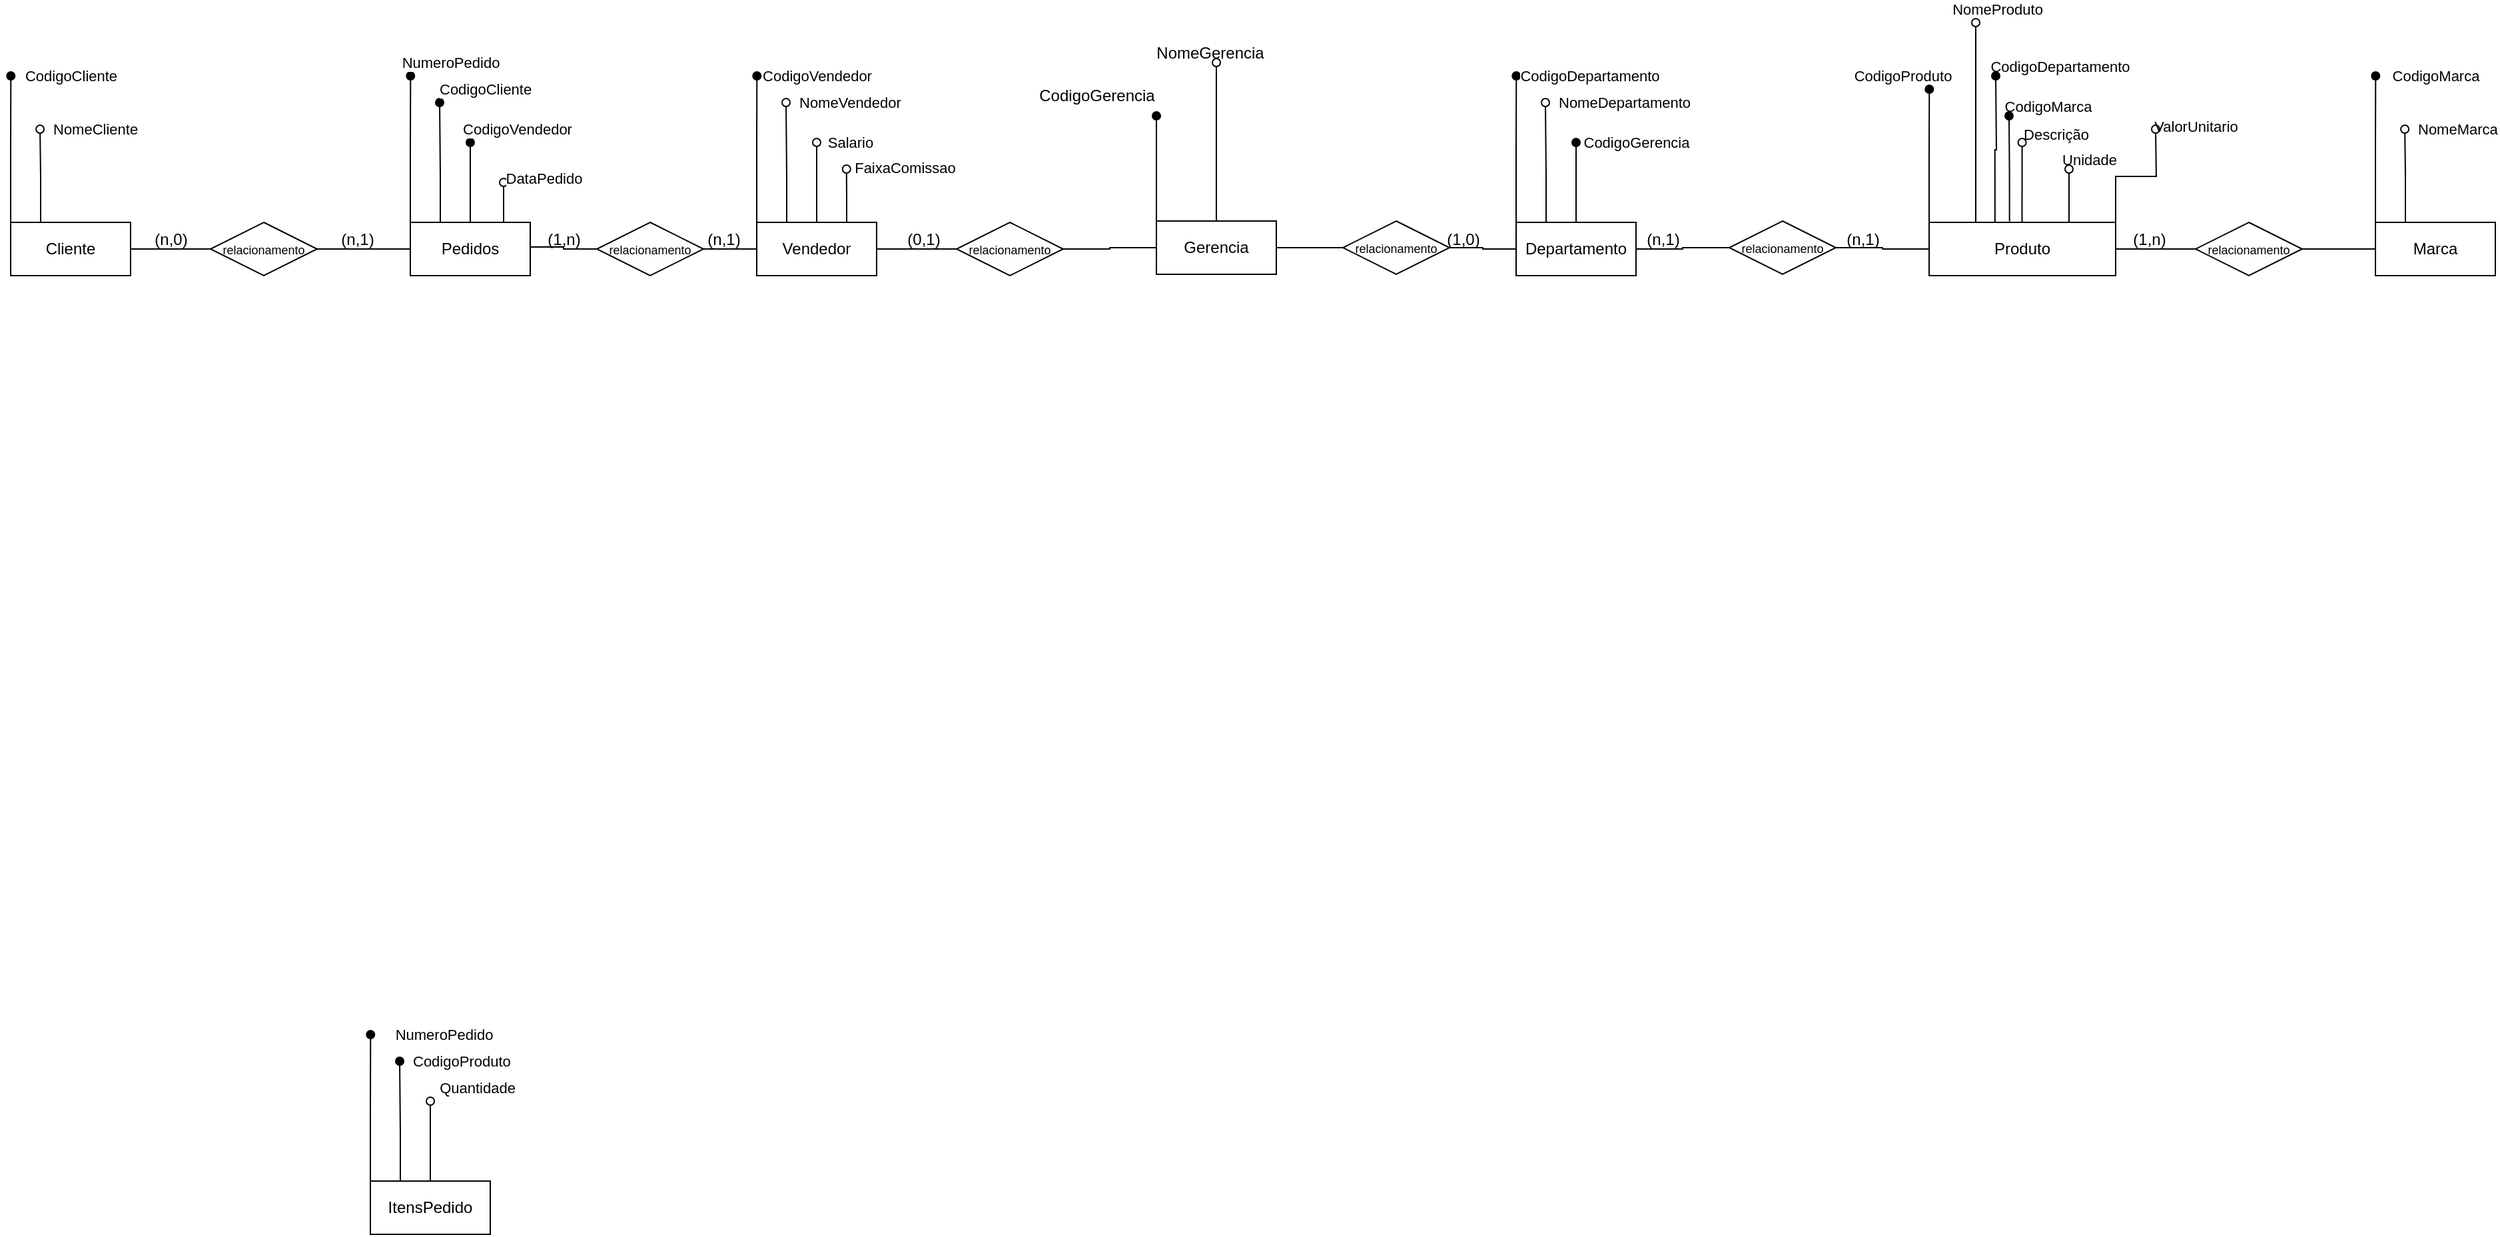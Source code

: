 <mxfile version="23.1.6" type="github">
  <diagram id="R2lEEEUBdFMjLlhIrx00" name="Page-1">
    <mxGraphModel dx="3324" dy="2892" grid="1" gridSize="10" guides="1" tooltips="1" connect="1" arrows="1" fold="1" page="1" pageScale="1" pageWidth="850" pageHeight="1100" math="0" shadow="0" extFonts="Permanent Marker^https://fonts.googleapis.com/css?family=Permanent+Marker">
      <root>
        <mxCell id="0" />
        <mxCell id="1" parent="0" />
        <mxCell id="9tisDdq8H6lMv-zo0Gsn-3" style="edgeStyle=orthogonalEdgeStyle;rounded=0;orthogonalLoop=1;jettySize=auto;html=1;exitX=0;exitY=0;exitDx=0;exitDy=0;endArrow=oval;endFill=1;" edge="1" parent="1" source="9tisDdq8H6lMv-zo0Gsn-2">
          <mxGeometry relative="1" as="geometry">
            <mxPoint x="20.143" y="-150" as="targetPoint" />
          </mxGeometry>
        </mxCell>
        <mxCell id="9tisDdq8H6lMv-zo0Gsn-4" value="CodigoCliente" style="edgeLabel;html=1;align=center;verticalAlign=middle;resizable=0;points=[];" vertex="1" connectable="0" parent="9tisDdq8H6lMv-zo0Gsn-3">
          <mxGeometry x="1" y="8" relative="1" as="geometry">
            <mxPoint x="53" as="offset" />
          </mxGeometry>
        </mxCell>
        <mxCell id="9tisDdq8H6lMv-zo0Gsn-5" style="edgeStyle=orthogonalEdgeStyle;rounded=0;orthogonalLoop=1;jettySize=auto;html=1;exitX=0.25;exitY=0;exitDx=0;exitDy=0;endArrow=oval;endFill=0;" edge="1" parent="1" source="9tisDdq8H6lMv-zo0Gsn-2">
          <mxGeometry relative="1" as="geometry">
            <mxPoint x="42.048" y="-110" as="targetPoint" />
            <Array as="points">
              <mxPoint x="43" y="-75" />
            </Array>
          </mxGeometry>
        </mxCell>
        <mxCell id="9tisDdq8H6lMv-zo0Gsn-6" value="NomeCliente" style="edgeLabel;html=1;align=left;verticalAlign=middle;resizable=0;points=[];" vertex="1" connectable="0" parent="9tisDdq8H6lMv-zo0Gsn-5">
          <mxGeometry x="1" y="5" relative="1" as="geometry">
            <mxPoint x="13" as="offset" />
          </mxGeometry>
        </mxCell>
        <mxCell id="9tisDdq8H6lMv-zo0Gsn-2" value="Cliente" style="whiteSpace=wrap;html=1;align=center;" vertex="1" parent="1">
          <mxGeometry x="20" y="-40" width="90" height="40" as="geometry" />
        </mxCell>
        <mxCell id="9tisDdq8H6lMv-zo0Gsn-7" style="edgeStyle=orthogonalEdgeStyle;rounded=0;orthogonalLoop=1;jettySize=auto;html=1;exitX=0;exitY=0;exitDx=0;exitDy=0;endArrow=oval;endFill=1;" edge="1" parent="1" source="9tisDdq8H6lMv-zo0Gsn-11">
          <mxGeometry relative="1" as="geometry">
            <mxPoint x="580.143" y="-150" as="targetPoint" />
          </mxGeometry>
        </mxCell>
        <mxCell id="9tisDdq8H6lMv-zo0Gsn-8" value="CodigoVendedor" style="edgeLabel;html=1;align=center;verticalAlign=middle;resizable=0;points=[];" vertex="1" connectable="0" parent="9tisDdq8H6lMv-zo0Gsn-7">
          <mxGeometry x="1" y="8" relative="1" as="geometry">
            <mxPoint x="53" as="offset" />
          </mxGeometry>
        </mxCell>
        <mxCell id="9tisDdq8H6lMv-zo0Gsn-9" style="edgeStyle=orthogonalEdgeStyle;rounded=0;orthogonalLoop=1;jettySize=auto;html=1;exitX=0.25;exitY=0;exitDx=0;exitDy=0;endArrow=oval;endFill=0;" edge="1" parent="1" source="9tisDdq8H6lMv-zo0Gsn-11">
          <mxGeometry relative="1" as="geometry">
            <mxPoint x="602" y="-130" as="targetPoint" />
            <Array as="points">
              <mxPoint x="603" y="-75" />
            </Array>
          </mxGeometry>
        </mxCell>
        <mxCell id="9tisDdq8H6lMv-zo0Gsn-10" value="NomeVendedor" style="edgeLabel;html=1;align=left;verticalAlign=middle;resizable=0;points=[];" vertex="1" connectable="0" parent="9tisDdq8H6lMv-zo0Gsn-9">
          <mxGeometry x="1" y="5" relative="1" as="geometry">
            <mxPoint x="13" as="offset" />
          </mxGeometry>
        </mxCell>
        <mxCell id="9tisDdq8H6lMv-zo0Gsn-12" style="edgeStyle=orthogonalEdgeStyle;rounded=0;orthogonalLoop=1;jettySize=auto;html=1;exitX=0.5;exitY=0;exitDx=0;exitDy=0;endArrow=oval;endFill=0;" edge="1" parent="1" source="9tisDdq8H6lMv-zo0Gsn-11">
          <mxGeometry relative="1" as="geometry">
            <mxPoint x="625" y="-100" as="targetPoint" />
          </mxGeometry>
        </mxCell>
        <mxCell id="9tisDdq8H6lMv-zo0Gsn-13" value="Salario" style="edgeLabel;html=1;align=center;verticalAlign=middle;resizable=0;points=[];" vertex="1" connectable="0" parent="9tisDdq8H6lMv-zo0Gsn-12">
          <mxGeometry x="1" y="-4" relative="1" as="geometry">
            <mxPoint x="21" as="offset" />
          </mxGeometry>
        </mxCell>
        <mxCell id="9tisDdq8H6lMv-zo0Gsn-14" style="edgeStyle=orthogonalEdgeStyle;rounded=0;orthogonalLoop=1;jettySize=auto;html=1;exitX=0.75;exitY=0;exitDx=0;exitDy=0;endArrow=oval;endFill=0;" edge="1" parent="1" source="9tisDdq8H6lMv-zo0Gsn-11">
          <mxGeometry relative="1" as="geometry">
            <mxPoint x="647.385" y="-80" as="targetPoint" />
          </mxGeometry>
        </mxCell>
        <mxCell id="9tisDdq8H6lMv-zo0Gsn-15" value="FaixaComissao" style="edgeLabel;html=1;align=center;verticalAlign=middle;resizable=0;points=[];" vertex="1" connectable="0" parent="9tisDdq8H6lMv-zo0Gsn-14">
          <mxGeometry x="1" y="-3" relative="1" as="geometry">
            <mxPoint x="40" y="-1" as="offset" />
          </mxGeometry>
        </mxCell>
        <mxCell id="9tisDdq8H6lMv-zo0Gsn-11" value="Vendedor" style="whiteSpace=wrap;html=1;align=center;" vertex="1" parent="1">
          <mxGeometry x="580" y="-40" width="90" height="40" as="geometry" />
        </mxCell>
        <mxCell id="9tisDdq8H6lMv-zo0Gsn-114" style="edgeStyle=orthogonalEdgeStyle;rounded=0;orthogonalLoop=1;jettySize=auto;html=1;exitX=0;exitY=0;exitDx=0;exitDy=0;endArrow=oval;endFill=1;" edge="1" parent="1" source="9tisDdq8H6lMv-zo0Gsn-20">
          <mxGeometry relative="1" as="geometry">
            <mxPoint x="880" y="-120" as="targetPoint" />
          </mxGeometry>
        </mxCell>
        <mxCell id="9tisDdq8H6lMv-zo0Gsn-116" style="edgeStyle=orthogonalEdgeStyle;rounded=0;orthogonalLoop=1;jettySize=auto;html=1;endArrow=oval;endFill=0;" edge="1" parent="1" source="9tisDdq8H6lMv-zo0Gsn-20">
          <mxGeometry relative="1" as="geometry">
            <mxPoint x="925" y="-160" as="targetPoint" />
          </mxGeometry>
        </mxCell>
        <mxCell id="9tisDdq8H6lMv-zo0Gsn-20" value="Gerencia" style="whiteSpace=wrap;html=1;align=center;" vertex="1" parent="1">
          <mxGeometry x="880" y="-41" width="90" height="40" as="geometry" />
        </mxCell>
        <mxCell id="9tisDdq8H6lMv-zo0Gsn-21" style="edgeStyle=orthogonalEdgeStyle;rounded=0;orthogonalLoop=1;jettySize=auto;html=1;exitX=0;exitY=0;exitDx=0;exitDy=0;endArrow=oval;endFill=1;" edge="1" parent="1" source="9tisDdq8H6lMv-zo0Gsn-29">
          <mxGeometry relative="1" as="geometry">
            <mxPoint x="1150.143" y="-150" as="targetPoint" />
          </mxGeometry>
        </mxCell>
        <mxCell id="9tisDdq8H6lMv-zo0Gsn-22" value="CodigoDepartamento" style="edgeLabel;html=1;align=center;verticalAlign=middle;resizable=0;points=[];" vertex="1" connectable="0" parent="9tisDdq8H6lMv-zo0Gsn-21">
          <mxGeometry x="1" y="8" relative="1" as="geometry">
            <mxPoint x="63" as="offset" />
          </mxGeometry>
        </mxCell>
        <mxCell id="9tisDdq8H6lMv-zo0Gsn-23" style="edgeStyle=orthogonalEdgeStyle;rounded=0;orthogonalLoop=1;jettySize=auto;html=1;exitX=0.25;exitY=0;exitDx=0;exitDy=0;endArrow=oval;endFill=0;" edge="1" parent="1" source="9tisDdq8H6lMv-zo0Gsn-29">
          <mxGeometry relative="1" as="geometry">
            <mxPoint x="1172" y="-130" as="targetPoint" />
            <Array as="points">
              <mxPoint x="1173" y="-75" />
            </Array>
          </mxGeometry>
        </mxCell>
        <mxCell id="9tisDdq8H6lMv-zo0Gsn-24" value="NomeDepartamento" style="edgeLabel;html=1;align=left;verticalAlign=middle;resizable=0;points=[];" vertex="1" connectable="0" parent="9tisDdq8H6lMv-zo0Gsn-23">
          <mxGeometry x="1" y="5" relative="1" as="geometry">
            <mxPoint x="13" as="offset" />
          </mxGeometry>
        </mxCell>
        <mxCell id="9tisDdq8H6lMv-zo0Gsn-25" style="edgeStyle=orthogonalEdgeStyle;rounded=0;orthogonalLoop=1;jettySize=auto;html=1;exitX=0.5;exitY=0;exitDx=0;exitDy=0;endArrow=oval;endFill=1;" edge="1" parent="1" source="9tisDdq8H6lMv-zo0Gsn-29">
          <mxGeometry relative="1" as="geometry">
            <mxPoint x="1195" y="-100" as="targetPoint" />
          </mxGeometry>
        </mxCell>
        <mxCell id="9tisDdq8H6lMv-zo0Gsn-26" value="CodigoGerencia" style="edgeLabel;html=1;align=center;verticalAlign=middle;resizable=0;points=[];" vertex="1" connectable="0" parent="9tisDdq8H6lMv-zo0Gsn-25">
          <mxGeometry x="1" y="-4" relative="1" as="geometry">
            <mxPoint x="41" as="offset" />
          </mxGeometry>
        </mxCell>
        <mxCell id="9tisDdq8H6lMv-zo0Gsn-29" value="Departamento" style="whiteSpace=wrap;html=1;align=center;" vertex="1" parent="1">
          <mxGeometry x="1150" y="-40" width="90" height="40" as="geometry" />
        </mxCell>
        <mxCell id="9tisDdq8H6lMv-zo0Gsn-30" style="edgeStyle=orthogonalEdgeStyle;rounded=0;orthogonalLoop=1;jettySize=auto;html=1;exitX=0;exitY=0;exitDx=0;exitDy=0;endArrow=oval;endFill=1;" edge="1" parent="1" source="9tisDdq8H6lMv-zo0Gsn-34">
          <mxGeometry relative="1" as="geometry">
            <mxPoint x="1795.143" y="-150" as="targetPoint" />
          </mxGeometry>
        </mxCell>
        <mxCell id="9tisDdq8H6lMv-zo0Gsn-31" value="CodigoMarca" style="edgeLabel;html=1;align=center;verticalAlign=middle;resizable=0;points=[];" vertex="1" connectable="0" parent="9tisDdq8H6lMv-zo0Gsn-30">
          <mxGeometry x="1" y="8" relative="1" as="geometry">
            <mxPoint x="53" as="offset" />
          </mxGeometry>
        </mxCell>
        <mxCell id="9tisDdq8H6lMv-zo0Gsn-32" style="edgeStyle=orthogonalEdgeStyle;rounded=0;orthogonalLoop=1;jettySize=auto;html=1;exitX=0.25;exitY=0;exitDx=0;exitDy=0;endArrow=oval;endFill=0;" edge="1" parent="1" source="9tisDdq8H6lMv-zo0Gsn-34">
          <mxGeometry relative="1" as="geometry">
            <mxPoint x="1817.048" y="-110" as="targetPoint" />
            <Array as="points">
              <mxPoint x="1818.0" y="-75" />
            </Array>
          </mxGeometry>
        </mxCell>
        <mxCell id="9tisDdq8H6lMv-zo0Gsn-33" value="NomeMarca" style="edgeLabel;html=1;align=left;verticalAlign=middle;resizable=0;points=[];" vertex="1" connectable="0" parent="9tisDdq8H6lMv-zo0Gsn-32">
          <mxGeometry x="1" y="5" relative="1" as="geometry">
            <mxPoint x="13" as="offset" />
          </mxGeometry>
        </mxCell>
        <mxCell id="9tisDdq8H6lMv-zo0Gsn-34" value="Marca" style="whiteSpace=wrap;html=1;align=center;" vertex="1" parent="1">
          <mxGeometry x="1795.0" y="-40" width="90" height="40" as="geometry" />
        </mxCell>
        <mxCell id="9tisDdq8H6lMv-zo0Gsn-35" style="edgeStyle=orthogonalEdgeStyle;rounded=0;orthogonalLoop=1;jettySize=auto;html=1;exitX=0;exitY=0;exitDx=0;exitDy=0;endArrow=oval;endFill=1;" edge="1" parent="1" source="9tisDdq8H6lMv-zo0Gsn-43">
          <mxGeometry relative="1" as="geometry">
            <mxPoint x="1460.143" y="-140" as="targetPoint" />
          </mxGeometry>
        </mxCell>
        <mxCell id="9tisDdq8H6lMv-zo0Gsn-36" value="CodigoProduto" style="edgeLabel;html=1;align=center;verticalAlign=middle;resizable=0;points=[];labelBackgroundColor=none;" vertex="1" connectable="0" parent="9tisDdq8H6lMv-zo0Gsn-35">
          <mxGeometry x="1" y="8" relative="1" as="geometry">
            <mxPoint x="-12" y="-10" as="offset" />
          </mxGeometry>
        </mxCell>
        <mxCell id="9tisDdq8H6lMv-zo0Gsn-44" style="edgeStyle=orthogonalEdgeStyle;rounded=0;orthogonalLoop=1;jettySize=auto;html=1;exitX=0.25;exitY=0;exitDx=0;exitDy=0;endArrow=oval;endFill=0;" edge="1" parent="1" source="9tisDdq8H6lMv-zo0Gsn-43">
          <mxGeometry relative="1" as="geometry">
            <mxPoint x="1495.0" y="-190" as="targetPoint" />
          </mxGeometry>
        </mxCell>
        <mxCell id="9tisDdq8H6lMv-zo0Gsn-45" value="NomeProduto" style="edgeLabel;html=1;align=center;verticalAlign=middle;resizable=0;points=[];labelBackgroundColor=none;" vertex="1" connectable="0" parent="9tisDdq8H6lMv-zo0Gsn-44">
          <mxGeometry x="1" y="-2" relative="1" as="geometry">
            <mxPoint x="14" y="-10" as="offset" />
          </mxGeometry>
        </mxCell>
        <mxCell id="9tisDdq8H6lMv-zo0Gsn-46" style="edgeStyle=orthogonalEdgeStyle;rounded=0;orthogonalLoop=1;jettySize=auto;html=1;endArrow=oval;endFill=1;exitX=0.353;exitY=0.02;exitDx=0;exitDy=0;exitPerimeter=0;" edge="1" parent="1" source="9tisDdq8H6lMv-zo0Gsn-43">
          <mxGeometry relative="1" as="geometry">
            <mxPoint x="1510.0" y="-150" as="targetPoint" />
            <mxPoint x="1529.766" y="-80" as="sourcePoint" />
          </mxGeometry>
        </mxCell>
        <mxCell id="9tisDdq8H6lMv-zo0Gsn-47" value="CodigoDepartamento" style="edgeLabel;html=1;align=center;verticalAlign=middle;resizable=0;points=[];labelBackgroundColor=none;" vertex="1" connectable="0" parent="9tisDdq8H6lMv-zo0Gsn-46">
          <mxGeometry x="0.964" relative="1" as="geometry">
            <mxPoint x="48" y="-9" as="offset" />
          </mxGeometry>
        </mxCell>
        <mxCell id="9tisDdq8H6lMv-zo0Gsn-48" style="edgeStyle=orthogonalEdgeStyle;rounded=0;orthogonalLoop=1;jettySize=auto;html=1;exitX=0.431;exitY=-0.02;exitDx=0;exitDy=0;exitPerimeter=0;endArrow=oval;endFill=1;" edge="1" parent="1" source="9tisDdq8H6lMv-zo0Gsn-43">
          <mxGeometry relative="1" as="geometry">
            <mxPoint x="1520.0" y="-120" as="targetPoint" />
            <Array as="points" />
          </mxGeometry>
        </mxCell>
        <mxCell id="9tisDdq8H6lMv-zo0Gsn-49" value="CodigoMarca" style="edgeLabel;html=1;align=center;verticalAlign=middle;resizable=0;points=[];labelBackgroundColor=none;" vertex="1" connectable="0" parent="9tisDdq8H6lMv-zo0Gsn-48">
          <mxGeometry x="1" y="3" relative="1" as="geometry">
            <mxPoint x="32" y="-7" as="offset" />
          </mxGeometry>
        </mxCell>
        <mxCell id="9tisDdq8H6lMv-zo0Gsn-50" style="edgeStyle=orthogonalEdgeStyle;rounded=0;orthogonalLoop=1;jettySize=auto;html=1;exitX=0.5;exitY=0;exitDx=0;exitDy=0;endArrow=oval;endFill=0;" edge="1" parent="1">
          <mxGeometry relative="1" as="geometry">
            <mxPoint x="1530.0" y="-100" as="targetPoint" />
            <mxPoint x="1529.75" y="-40" as="sourcePoint" />
            <Array as="points">
              <mxPoint x="1529.75" y="-100" />
            </Array>
          </mxGeometry>
        </mxCell>
        <mxCell id="9tisDdq8H6lMv-zo0Gsn-51" value="Descrição" style="edgeLabel;html=1;align=center;verticalAlign=middle;resizable=0;points=[];labelBackgroundColor=none;" vertex="1" connectable="0" parent="9tisDdq8H6lMv-zo0Gsn-50">
          <mxGeometry x="0.824" y="-2" relative="1" as="geometry">
            <mxPoint x="23" y="-11" as="offset" />
          </mxGeometry>
        </mxCell>
        <mxCell id="9tisDdq8H6lMv-zo0Gsn-53" style="edgeStyle=orthogonalEdgeStyle;rounded=0;orthogonalLoop=1;jettySize=auto;html=1;exitX=0.75;exitY=0;exitDx=0;exitDy=0;endArrow=oval;endFill=0;" edge="1" parent="1" source="9tisDdq8H6lMv-zo0Gsn-43">
          <mxGeometry relative="1" as="geometry">
            <mxPoint x="1565.0" y="-80" as="targetPoint" />
          </mxGeometry>
        </mxCell>
        <mxCell id="9tisDdq8H6lMv-zo0Gsn-54" value="Unidade" style="edgeLabel;html=1;align=center;verticalAlign=middle;resizable=0;points=[];labelBackgroundColor=none;" vertex="1" connectable="0" parent="9tisDdq8H6lMv-zo0Gsn-53">
          <mxGeometry x="0.9" y="2" relative="1" as="geometry">
            <mxPoint x="17" y="-9" as="offset" />
          </mxGeometry>
        </mxCell>
        <mxCell id="9tisDdq8H6lMv-zo0Gsn-55" style="edgeStyle=orthogonalEdgeStyle;rounded=0;orthogonalLoop=1;jettySize=auto;html=1;exitX=1;exitY=0;exitDx=0;exitDy=0;endArrow=oval;endFill=0;" edge="1" parent="1" source="9tisDdq8H6lMv-zo0Gsn-43">
          <mxGeometry relative="1" as="geometry">
            <mxPoint x="1630.0" y="-110.0" as="targetPoint" />
          </mxGeometry>
        </mxCell>
        <mxCell id="9tisDdq8H6lMv-zo0Gsn-56" value="ValorUnitario" style="edgeLabel;html=1;align=center;verticalAlign=middle;resizable=0;points=[];labelBackgroundColor=none;" vertex="1" connectable="0" parent="9tisDdq8H6lMv-zo0Gsn-55">
          <mxGeometry x="1" y="-4" relative="1" as="geometry">
            <mxPoint x="26" y="-2" as="offset" />
          </mxGeometry>
        </mxCell>
        <mxCell id="9tisDdq8H6lMv-zo0Gsn-43" value="Produto" style="whiteSpace=wrap;html=1;align=center;" vertex="1" parent="1">
          <mxGeometry x="1460.0" y="-40" width="140" height="40" as="geometry" />
        </mxCell>
        <mxCell id="9tisDdq8H6lMv-zo0Gsn-57" style="edgeStyle=orthogonalEdgeStyle;rounded=0;orthogonalLoop=1;jettySize=auto;html=1;exitX=0;exitY=0;exitDx=0;exitDy=0;endArrow=oval;endFill=1;" edge="1" parent="1" source="9tisDdq8H6lMv-zo0Gsn-63">
          <mxGeometry relative="1" as="geometry">
            <mxPoint x="320.143" y="-150" as="targetPoint" />
          </mxGeometry>
        </mxCell>
        <mxCell id="9tisDdq8H6lMv-zo0Gsn-58" value="NumeroPedido" style="edgeLabel;html=1;align=center;verticalAlign=middle;resizable=0;points=[];" vertex="1" connectable="0" parent="9tisDdq8H6lMv-zo0Gsn-57">
          <mxGeometry x="1" y="8" relative="1" as="geometry">
            <mxPoint x="38" y="-10" as="offset" />
          </mxGeometry>
        </mxCell>
        <mxCell id="9tisDdq8H6lMv-zo0Gsn-59" style="edgeStyle=orthogonalEdgeStyle;rounded=0;orthogonalLoop=1;jettySize=auto;html=1;exitX=0.25;exitY=0;exitDx=0;exitDy=0;endArrow=oval;endFill=1;" edge="1" parent="1" source="9tisDdq8H6lMv-zo0Gsn-63">
          <mxGeometry relative="1" as="geometry">
            <mxPoint x="342" y="-130" as="targetPoint" />
            <Array as="points">
              <mxPoint x="343" y="-75" />
            </Array>
          </mxGeometry>
        </mxCell>
        <mxCell id="9tisDdq8H6lMv-zo0Gsn-60" value="CodigoCliente" style="edgeLabel;html=1;align=left;verticalAlign=middle;resizable=0;points=[];" vertex="1" connectable="0" parent="9tisDdq8H6lMv-zo0Gsn-59">
          <mxGeometry x="1" y="5" relative="1" as="geometry">
            <mxPoint x="3" y="-10" as="offset" />
          </mxGeometry>
        </mxCell>
        <mxCell id="9tisDdq8H6lMv-zo0Gsn-61" style="edgeStyle=orthogonalEdgeStyle;rounded=0;orthogonalLoop=1;jettySize=auto;html=1;exitX=0.5;exitY=0;exitDx=0;exitDy=0;endArrow=oval;endFill=1;" edge="1" parent="1" source="9tisDdq8H6lMv-zo0Gsn-63">
          <mxGeometry relative="1" as="geometry">
            <mxPoint x="365" y="-100" as="targetPoint" />
          </mxGeometry>
        </mxCell>
        <mxCell id="9tisDdq8H6lMv-zo0Gsn-62" value="CodigoVendedor" style="edgeLabel;html=1;align=center;verticalAlign=middle;resizable=0;points=[];" vertex="1" connectable="0" parent="9tisDdq8H6lMv-zo0Gsn-61">
          <mxGeometry x="1" y="-4" relative="1" as="geometry">
            <mxPoint x="31" y="-10" as="offset" />
          </mxGeometry>
        </mxCell>
        <mxCell id="9tisDdq8H6lMv-zo0Gsn-64" style="edgeStyle=orthogonalEdgeStyle;rounded=0;orthogonalLoop=1;jettySize=auto;html=1;exitX=0.75;exitY=0;exitDx=0;exitDy=0;endArrow=oval;endFill=0;" edge="1" parent="1" source="9tisDdq8H6lMv-zo0Gsn-63">
          <mxGeometry relative="1" as="geometry">
            <mxPoint x="390" y="-70" as="targetPoint" />
          </mxGeometry>
        </mxCell>
        <mxCell id="9tisDdq8H6lMv-zo0Gsn-65" value="DataPedido" style="edgeLabel;html=1;align=center;verticalAlign=middle;resizable=0;points=[];" vertex="1" connectable="0" parent="9tisDdq8H6lMv-zo0Gsn-64">
          <mxGeometry x="1" y="2" relative="1" as="geometry">
            <mxPoint x="32" y="-3" as="offset" />
          </mxGeometry>
        </mxCell>
        <mxCell id="9tisDdq8H6lMv-zo0Gsn-63" value="Pedidos" style="whiteSpace=wrap;html=1;align=center;" vertex="1" parent="1">
          <mxGeometry x="320" y="-40" width="90" height="40" as="geometry" />
        </mxCell>
        <mxCell id="9tisDdq8H6lMv-zo0Gsn-66" style="edgeStyle=orthogonalEdgeStyle;rounded=0;orthogonalLoop=1;jettySize=auto;html=1;exitX=0;exitY=0;exitDx=0;exitDy=0;endArrow=oval;endFill=1;" edge="1" parent="1" source="9tisDdq8H6lMv-zo0Gsn-72">
          <mxGeometry relative="1" as="geometry">
            <mxPoint x="290.143" y="570" as="targetPoint" />
          </mxGeometry>
        </mxCell>
        <mxCell id="9tisDdq8H6lMv-zo0Gsn-67" value="NumeroPedido" style="edgeLabel;html=1;align=center;verticalAlign=middle;resizable=0;points=[];" vertex="1" connectable="0" parent="9tisDdq8H6lMv-zo0Gsn-66">
          <mxGeometry x="1" y="8" relative="1" as="geometry">
            <mxPoint x="63" as="offset" />
          </mxGeometry>
        </mxCell>
        <mxCell id="9tisDdq8H6lMv-zo0Gsn-68" style="edgeStyle=orthogonalEdgeStyle;rounded=0;orthogonalLoop=1;jettySize=auto;html=1;exitX=0.25;exitY=0;exitDx=0;exitDy=0;endArrow=oval;endFill=1;" edge="1" parent="1" source="9tisDdq8H6lMv-zo0Gsn-72">
          <mxGeometry relative="1" as="geometry">
            <mxPoint x="312" y="590" as="targetPoint" />
            <Array as="points">
              <mxPoint x="313" y="645" />
            </Array>
          </mxGeometry>
        </mxCell>
        <mxCell id="9tisDdq8H6lMv-zo0Gsn-69" value="CodigoProduto" style="edgeLabel;html=1;align=left;verticalAlign=middle;resizable=0;points=[];" vertex="1" connectable="0" parent="9tisDdq8H6lMv-zo0Gsn-68">
          <mxGeometry x="1" y="5" relative="1" as="geometry">
            <mxPoint x="13" as="offset" />
          </mxGeometry>
        </mxCell>
        <mxCell id="9tisDdq8H6lMv-zo0Gsn-70" style="edgeStyle=orthogonalEdgeStyle;rounded=0;orthogonalLoop=1;jettySize=auto;html=1;exitX=0.5;exitY=0;exitDx=0;exitDy=0;endArrow=oval;endFill=0;" edge="1" parent="1" source="9tisDdq8H6lMv-zo0Gsn-72">
          <mxGeometry relative="1" as="geometry">
            <mxPoint x="335" y="620" as="targetPoint" />
          </mxGeometry>
        </mxCell>
        <mxCell id="9tisDdq8H6lMv-zo0Gsn-71" value="Quantidade" style="edgeLabel;html=1;align=center;verticalAlign=middle;resizable=0;points=[];" vertex="1" connectable="0" parent="9tisDdq8H6lMv-zo0Gsn-70">
          <mxGeometry x="1" y="-4" relative="1" as="geometry">
            <mxPoint x="31" y="-10" as="offset" />
          </mxGeometry>
        </mxCell>
        <mxCell id="9tisDdq8H6lMv-zo0Gsn-72" value="ItensPedido" style="whiteSpace=wrap;html=1;align=center;" vertex="1" parent="1">
          <mxGeometry x="290" y="680" width="90" height="40" as="geometry" />
        </mxCell>
        <mxCell id="9tisDdq8H6lMv-zo0Gsn-74" style="edgeStyle=orthogonalEdgeStyle;rounded=0;orthogonalLoop=1;jettySize=auto;html=1;entryX=0;entryY=0.5;entryDx=0;entryDy=0;endArrow=none;endFill=0;" edge="1" parent="1" source="9tisDdq8H6lMv-zo0Gsn-73" target="9tisDdq8H6lMv-zo0Gsn-63">
          <mxGeometry relative="1" as="geometry">
            <Array as="points">
              <mxPoint x="290" y="-20" />
              <mxPoint x="290" y="-20" />
            </Array>
          </mxGeometry>
        </mxCell>
        <mxCell id="9tisDdq8H6lMv-zo0Gsn-75" style="edgeStyle=orthogonalEdgeStyle;rounded=0;orthogonalLoop=1;jettySize=auto;html=1;entryX=1;entryY=0.5;entryDx=0;entryDy=0;endArrow=none;endFill=0;" edge="1" parent="1" source="9tisDdq8H6lMv-zo0Gsn-73" target="9tisDdq8H6lMv-zo0Gsn-2">
          <mxGeometry relative="1" as="geometry" />
        </mxCell>
        <mxCell id="9tisDdq8H6lMv-zo0Gsn-73" value="&lt;font style=&quot;font-size: 9px;&quot;&gt;relacionamento&lt;/font&gt;" style="shape=rhombus;perimeter=rhombusPerimeter;whiteSpace=wrap;html=1;align=center;" vertex="1" parent="1">
          <mxGeometry x="170" y="-40" width="80" height="40" as="geometry" />
        </mxCell>
        <mxCell id="9tisDdq8H6lMv-zo0Gsn-76" value="(n,0)" style="text;html=1;align=center;verticalAlign=middle;resizable=0;points=[];autosize=1;strokeColor=none;fillColor=none;" vertex="1" parent="1">
          <mxGeometry x="115" y="-42" width="50" height="30" as="geometry" />
        </mxCell>
        <mxCell id="9tisDdq8H6lMv-zo0Gsn-77" value="(n,1)" style="text;html=1;align=center;verticalAlign=middle;resizable=0;points=[];autosize=1;strokeColor=none;fillColor=none;" vertex="1" parent="1">
          <mxGeometry x="255" y="-42" width="50" height="30" as="geometry" />
        </mxCell>
        <mxCell id="9tisDdq8H6lMv-zo0Gsn-79" style="edgeStyle=orthogonalEdgeStyle;rounded=0;orthogonalLoop=1;jettySize=auto;html=1;entryX=0;entryY=0.5;entryDx=0;entryDy=0;endArrow=none;endFill=0;" edge="1" parent="1" source="9tisDdq8H6lMv-zo0Gsn-78" target="9tisDdq8H6lMv-zo0Gsn-11">
          <mxGeometry relative="1" as="geometry" />
        </mxCell>
        <mxCell id="9tisDdq8H6lMv-zo0Gsn-78" value="&lt;font style=&quot;font-size: 9px;&quot;&gt;relacionamento&lt;/font&gt;" style="shape=rhombus;perimeter=rhombusPerimeter;whiteSpace=wrap;html=1;align=center;" vertex="1" parent="1">
          <mxGeometry x="460" y="-40" width="80" height="40" as="geometry" />
        </mxCell>
        <mxCell id="9tisDdq8H6lMv-zo0Gsn-80" style="edgeStyle=orthogonalEdgeStyle;rounded=0;orthogonalLoop=1;jettySize=auto;html=1;entryX=0.994;entryY=0.461;entryDx=0;entryDy=0;entryPerimeter=0;endArrow=none;endFill=0;" edge="1" parent="1" source="9tisDdq8H6lMv-zo0Gsn-78" target="9tisDdq8H6lMv-zo0Gsn-63">
          <mxGeometry relative="1" as="geometry" />
        </mxCell>
        <mxCell id="9tisDdq8H6lMv-zo0Gsn-82" value="(n,1)" style="text;html=1;align=center;verticalAlign=middle;resizable=0;points=[];autosize=1;strokeColor=none;fillColor=none;" vertex="1" parent="1">
          <mxGeometry x="530" y="-42" width="50" height="30" as="geometry" />
        </mxCell>
        <mxCell id="9tisDdq8H6lMv-zo0Gsn-83" value="(1,n)" style="text;html=1;align=center;verticalAlign=middle;resizable=0;points=[];autosize=1;strokeColor=none;fillColor=none;" vertex="1" parent="1">
          <mxGeometry x="410" y="-42" width="50" height="30" as="geometry" />
        </mxCell>
        <mxCell id="9tisDdq8H6lMv-zo0Gsn-85" style="edgeStyle=orthogonalEdgeStyle;rounded=0;orthogonalLoop=1;jettySize=auto;html=1;entryX=0;entryY=0.5;entryDx=0;entryDy=0;endArrow=none;endFill=0;" edge="1" parent="1" source="9tisDdq8H6lMv-zo0Gsn-84" target="9tisDdq8H6lMv-zo0Gsn-34">
          <mxGeometry relative="1" as="geometry" />
        </mxCell>
        <mxCell id="9tisDdq8H6lMv-zo0Gsn-86" style="edgeStyle=orthogonalEdgeStyle;rounded=0;orthogonalLoop=1;jettySize=auto;html=1;entryX=1;entryY=0.5;entryDx=0;entryDy=0;endArrow=none;endFill=0;" edge="1" parent="1" source="9tisDdq8H6lMv-zo0Gsn-84" target="9tisDdq8H6lMv-zo0Gsn-43">
          <mxGeometry relative="1" as="geometry" />
        </mxCell>
        <mxCell id="9tisDdq8H6lMv-zo0Gsn-84" value="&lt;font style=&quot;font-size: 9px;&quot;&gt;relacionamento&lt;/font&gt;" style="shape=rhombus;perimeter=rhombusPerimeter;whiteSpace=wrap;html=1;align=center;" vertex="1" parent="1">
          <mxGeometry x="1660.0" y="-40" width="80" height="40" as="geometry" />
        </mxCell>
        <mxCell id="9tisDdq8H6lMv-zo0Gsn-87" value="(1,n)" style="text;html=1;align=center;verticalAlign=middle;resizable=0;points=[];autosize=1;strokeColor=none;fillColor=none;" vertex="1" parent="1">
          <mxGeometry x="1600.0" y="-42" width="50" height="30" as="geometry" />
        </mxCell>
        <mxCell id="9tisDdq8H6lMv-zo0Gsn-90" style="edgeStyle=orthogonalEdgeStyle;rounded=0;orthogonalLoop=1;jettySize=auto;html=1;exitX=1;exitY=0.5;exitDx=0;exitDy=0;entryX=0;entryY=0.5;entryDx=0;entryDy=0;endArrow=none;endFill=0;" edge="1" parent="1" source="9tisDdq8H6lMv-zo0Gsn-89" target="9tisDdq8H6lMv-zo0Gsn-43">
          <mxGeometry relative="1" as="geometry" />
        </mxCell>
        <mxCell id="9tisDdq8H6lMv-zo0Gsn-91" style="edgeStyle=orthogonalEdgeStyle;rounded=0;orthogonalLoop=1;jettySize=auto;html=1;entryX=1;entryY=0.5;entryDx=0;entryDy=0;endArrow=none;endFill=0;" edge="1" parent="1" source="9tisDdq8H6lMv-zo0Gsn-89" target="9tisDdq8H6lMv-zo0Gsn-29">
          <mxGeometry relative="1" as="geometry" />
        </mxCell>
        <mxCell id="9tisDdq8H6lMv-zo0Gsn-89" value="&lt;font style=&quot;font-size: 9px;&quot;&gt;relacionamento&lt;/font&gt;" style="shape=rhombus;perimeter=rhombusPerimeter;whiteSpace=wrap;html=1;align=center;" vertex="1" parent="1">
          <mxGeometry x="1310" y="-41" width="80" height="40" as="geometry" />
        </mxCell>
        <mxCell id="9tisDdq8H6lMv-zo0Gsn-92" value="(n,1)" style="text;html=1;align=center;verticalAlign=middle;resizable=0;points=[];autosize=1;strokeColor=none;fillColor=none;" vertex="1" parent="1">
          <mxGeometry x="1385.0" y="-42" width="50" height="30" as="geometry" />
        </mxCell>
        <mxCell id="9tisDdq8H6lMv-zo0Gsn-94" style="edgeStyle=orthogonalEdgeStyle;rounded=0;orthogonalLoop=1;jettySize=auto;html=1;entryX=0;entryY=0.5;entryDx=0;entryDy=0;endArrow=none;endFill=0;" edge="1" parent="1" source="9tisDdq8H6lMv-zo0Gsn-93" target="9tisDdq8H6lMv-zo0Gsn-29">
          <mxGeometry relative="1" as="geometry" />
        </mxCell>
        <mxCell id="9tisDdq8H6lMv-zo0Gsn-95" style="edgeStyle=orthogonalEdgeStyle;rounded=0;orthogonalLoop=1;jettySize=auto;html=1;exitX=0;exitY=0.5;exitDx=0;exitDy=0;entryX=1;entryY=0.5;entryDx=0;entryDy=0;endArrow=none;endFill=0;" edge="1" parent="1" source="9tisDdq8H6lMv-zo0Gsn-93" target="9tisDdq8H6lMv-zo0Gsn-20">
          <mxGeometry relative="1" as="geometry" />
        </mxCell>
        <mxCell id="9tisDdq8H6lMv-zo0Gsn-93" value="&lt;font style=&quot;font-size: 9px;&quot;&gt;relacionamento&lt;/font&gt;" style="shape=rhombus;perimeter=rhombusPerimeter;whiteSpace=wrap;html=1;align=center;" vertex="1" parent="1">
          <mxGeometry x="1020" y="-41" width="80" height="40" as="geometry" />
        </mxCell>
        <mxCell id="9tisDdq8H6lMv-zo0Gsn-96" value="(1,0)" style="text;html=1;align=center;verticalAlign=middle;resizable=0;points=[];autosize=1;strokeColor=none;fillColor=none;" vertex="1" parent="1">
          <mxGeometry x="1085" y="-42" width="50" height="30" as="geometry" />
        </mxCell>
        <mxCell id="9tisDdq8H6lMv-zo0Gsn-112" value="(n,1)" style="text;html=1;align=center;verticalAlign=middle;resizable=0;points=[];autosize=1;strokeColor=none;fillColor=none;" vertex="1" parent="1">
          <mxGeometry x="1235" y="-42" width="50" height="30" as="geometry" />
        </mxCell>
        <mxCell id="9tisDdq8H6lMv-zo0Gsn-115" value="CodigoGerencia" style="text;html=1;align=center;verticalAlign=middle;resizable=0;points=[];autosize=1;strokeColor=none;fillColor=none;" vertex="1" parent="1">
          <mxGeometry x="780" y="-150" width="110" height="30" as="geometry" />
        </mxCell>
        <mxCell id="9tisDdq8H6lMv-zo0Gsn-117" value="NomeGerencia" style="text;html=1;align=center;verticalAlign=middle;resizable=0;points=[];autosize=1;strokeColor=none;fillColor=none;" vertex="1" parent="1">
          <mxGeometry x="870" y="-182" width="100" height="30" as="geometry" />
        </mxCell>
        <mxCell id="9tisDdq8H6lMv-zo0Gsn-119" style="edgeStyle=orthogonalEdgeStyle;rounded=0;orthogonalLoop=1;jettySize=auto;html=1;entryX=1;entryY=0.5;entryDx=0;entryDy=0;endArrow=none;endFill=0;" edge="1" parent="1" source="9tisDdq8H6lMv-zo0Gsn-118" target="9tisDdq8H6lMv-zo0Gsn-11">
          <mxGeometry relative="1" as="geometry" />
        </mxCell>
        <mxCell id="9tisDdq8H6lMv-zo0Gsn-120" style="edgeStyle=orthogonalEdgeStyle;rounded=0;orthogonalLoop=1;jettySize=auto;html=1;entryX=0;entryY=0.5;entryDx=0;entryDy=0;endArrow=none;endFill=0;" edge="1" parent="1" source="9tisDdq8H6lMv-zo0Gsn-118" target="9tisDdq8H6lMv-zo0Gsn-20">
          <mxGeometry relative="1" as="geometry" />
        </mxCell>
        <mxCell id="9tisDdq8H6lMv-zo0Gsn-118" value="&lt;font style=&quot;font-size: 9px;&quot;&gt;relacionamento&lt;/font&gt;" style="shape=rhombus;perimeter=rhombusPerimeter;whiteSpace=wrap;html=1;align=center;" vertex="1" parent="1">
          <mxGeometry x="730" y="-40" width="80" height="40" as="geometry" />
        </mxCell>
        <mxCell id="9tisDdq8H6lMv-zo0Gsn-121" value="(0,1)" style="text;html=1;align=center;verticalAlign=middle;resizable=0;points=[];autosize=1;strokeColor=none;fillColor=none;" vertex="1" parent="1">
          <mxGeometry x="680" y="-42" width="50" height="30" as="geometry" />
        </mxCell>
      </root>
    </mxGraphModel>
  </diagram>
</mxfile>
